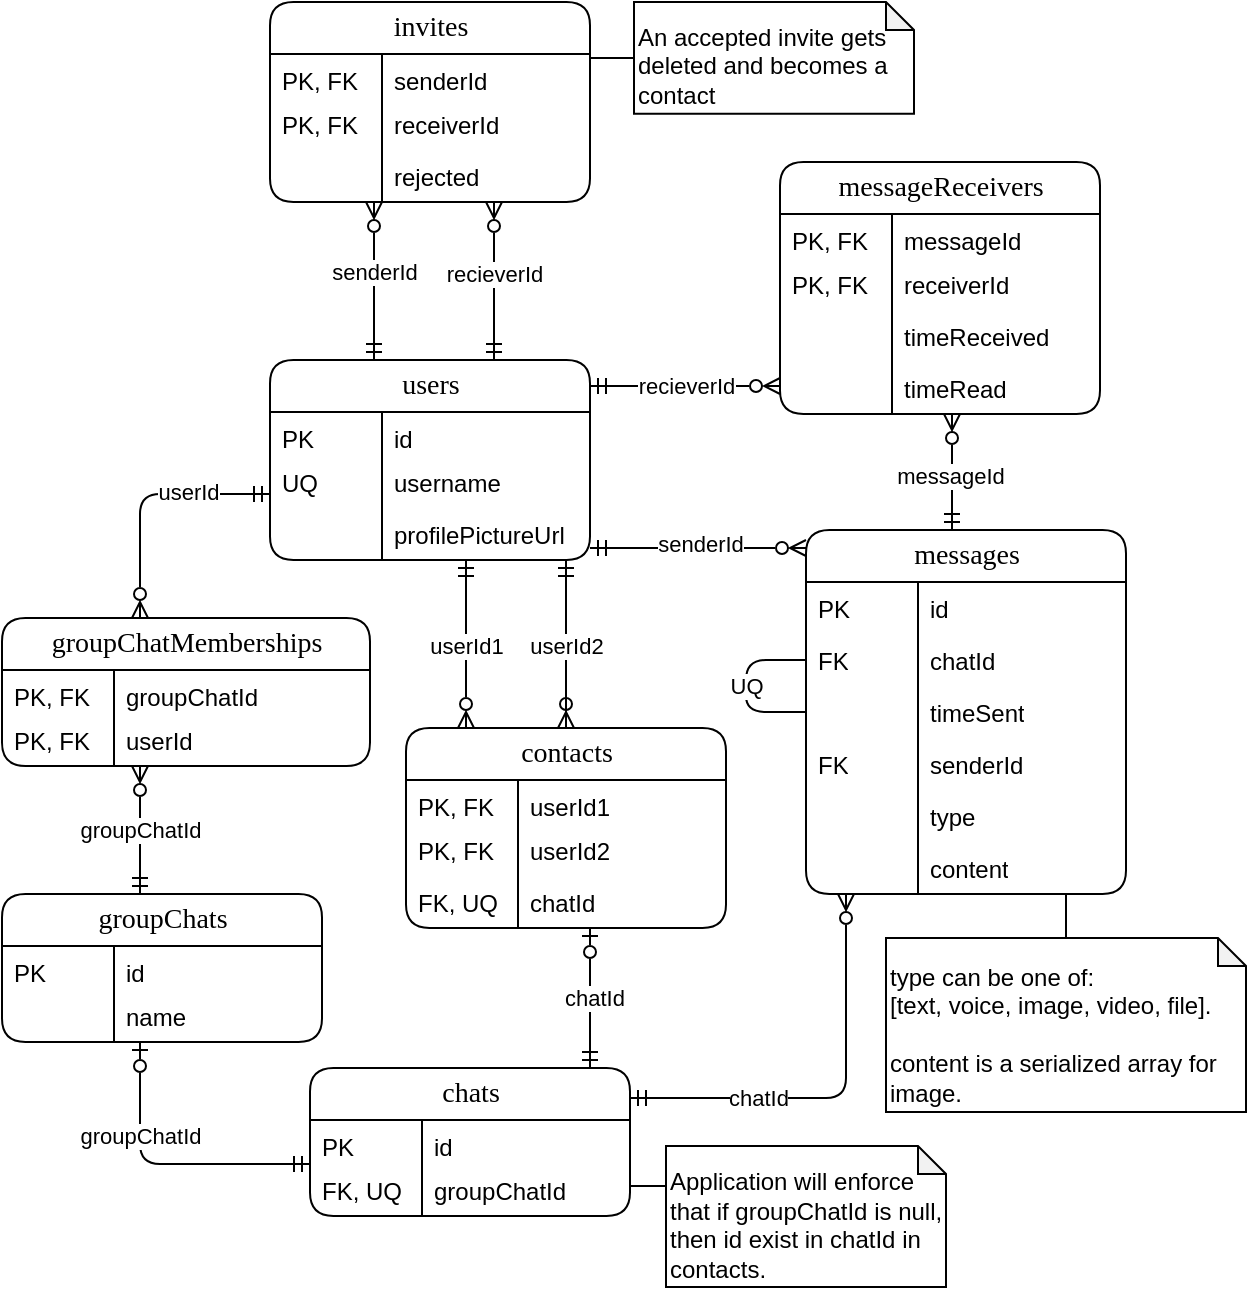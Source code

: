 <mxfile>
    <diagram name="Page-1" id="e56a1550-8fbb-45ad-956c-1786394a9013">
        <mxGraphModel dx="916" dy="521" grid="0" gridSize="10" guides="1" tooltips="1" connect="1" arrows="1" fold="1" page="1" pageScale="1" pageWidth="1100" pageHeight="850" background="none" math="0" shadow="0">
            <root>
                <mxCell id="0"/>
                <mxCell id="1" parent="0"/>
                <mxCell id="2" value="users" style="swimlane;html=1;fontStyle=0;childLayout=stackLayout;horizontal=1;startSize=26;fillColor=none;horizontalStack=0;resizeParent=1;resizeLast=0;collapsible=1;marginBottom=0;swimlaneFillColor=none;align=center;shadow=0;comic=0;labelBackgroundColor=none;strokeWidth=1;fontFamily=Verdana;fontSize=14;rounded=1;" parent="1" vertex="1">
                    <mxGeometry x="373" y="283" width="160" height="100" as="geometry">
                        <mxRectangle x="294" y="285" width="70" height="26" as="alternateBounds"/>
                    </mxGeometry>
                </mxCell>
                <mxCell id="7" value="id" style="shape=partialRectangle;top=0;left=0;right=0;bottom=0;html=1;align=left;verticalAlign=top;fillColor=none;spacingLeft=60;spacingRight=4;whiteSpace=wrap;overflow=hidden;rotatable=0;points=[[0,0.5],[1,0.5]];portConstraint=eastwest;dropTarget=0;rounded=1;" parent="2" vertex="1">
                    <mxGeometry y="26" width="160" height="22" as="geometry"/>
                </mxCell>
                <mxCell id="8" value="PK" style="shape=partialRectangle;top=0;left=0;bottom=0;html=1;fillColor=none;align=left;verticalAlign=top;spacingLeft=4;spacingRight=4;whiteSpace=wrap;overflow=hidden;rotatable=0;points=[];portConstraint=eastwest;part=1;rounded=1;" parent="7" vertex="1" connectable="0">
                    <mxGeometry width="56" height="22" as="geometry"/>
                </mxCell>
                <mxCell id="9" value="username" style="shape=partialRectangle;top=0;left=0;right=0;bottom=0;html=1;align=left;verticalAlign=top;fillColor=none;spacingLeft=60;spacingRight=4;whiteSpace=wrap;overflow=hidden;rotatable=0;points=[[0,0.5],[1,0.5]];portConstraint=eastwest;dropTarget=0;rounded=1;" parent="2" vertex="1">
                    <mxGeometry y="48" width="160" height="26" as="geometry"/>
                </mxCell>
                <mxCell id="10" value="UQ" style="shape=partialRectangle;top=0;left=0;bottom=0;html=1;fillColor=none;align=left;verticalAlign=top;spacingLeft=4;spacingRight=4;whiteSpace=wrap;overflow=hidden;rotatable=0;points=[];portConstraint=eastwest;part=1;rounded=1;" parent="9" vertex="1" connectable="0">
                    <mxGeometry width="56" height="26" as="geometry"/>
                </mxCell>
                <mxCell id="13" value="profilePictureUrl" style="shape=partialRectangle;top=0;left=0;right=0;bottom=0;html=1;align=left;verticalAlign=top;fillColor=none;spacingLeft=60;spacingRight=4;whiteSpace=wrap;overflow=hidden;rotatable=0;points=[[0,0.5],[1,0.5]];portConstraint=eastwest;dropTarget=0;rounded=1;" parent="2" vertex="1">
                    <mxGeometry y="74" width="160" height="26" as="geometry"/>
                </mxCell>
                <mxCell id="14" value="" style="shape=partialRectangle;top=0;left=0;bottom=0;html=1;fillColor=none;align=left;verticalAlign=top;spacingLeft=4;spacingRight=4;whiteSpace=wrap;overflow=hidden;rotatable=0;points=[];portConstraint=eastwest;part=1;rounded=1;" parent="13" vertex="1" connectable="0">
                    <mxGeometry width="56" height="26" as="geometry"/>
                </mxCell>
                <mxCell id="29" value="contacts" style="swimlane;html=1;fontStyle=0;childLayout=stackLayout;horizontal=1;startSize=26;fillColor=none;horizontalStack=0;resizeParent=1;resizeLast=0;collapsible=1;marginBottom=0;swimlaneFillColor=none;align=center;shadow=0;comic=0;labelBackgroundColor=none;strokeWidth=1;fontFamily=Verdana;fontSize=14;rounded=1;" parent="1" vertex="1">
                    <mxGeometry x="441" y="467" width="160" height="100" as="geometry">
                        <mxRectangle x="224" y="485" width="90" height="26" as="alternateBounds"/>
                    </mxGeometry>
                </mxCell>
                <mxCell id="30" value="userId1" style="shape=partialRectangle;top=0;left=0;right=0;bottom=0;html=1;align=left;verticalAlign=top;fillColor=none;spacingLeft=60;spacingRight=4;whiteSpace=wrap;overflow=hidden;rotatable=0;points=[[0,0.5],[1,0.5]];portConstraint=eastwest;dropTarget=0;rounded=1;" parent="29" vertex="1">
                    <mxGeometry y="26" width="160" height="22" as="geometry"/>
                </mxCell>
                <mxCell id="31" value="PK, FK" style="shape=partialRectangle;top=0;left=0;bottom=0;html=1;fillColor=none;align=left;verticalAlign=top;spacingLeft=4;spacingRight=4;whiteSpace=wrap;overflow=hidden;rotatable=0;points=[];portConstraint=eastwest;part=1;rounded=1;" parent="30" vertex="1" connectable="0">
                    <mxGeometry width="56" height="22" as="geometry"/>
                </mxCell>
                <mxCell id="32" value="userId2" style="shape=partialRectangle;top=0;left=0;right=0;bottom=0;html=1;align=left;verticalAlign=top;fillColor=none;spacingLeft=60;spacingRight=4;whiteSpace=wrap;overflow=hidden;rotatable=0;points=[[0,0.5],[1,0.5]];portConstraint=eastwest;dropTarget=0;rounded=1;" parent="29" vertex="1">
                    <mxGeometry y="48" width="160" height="26" as="geometry"/>
                </mxCell>
                <mxCell id="33" value="PK, FK" style="shape=partialRectangle;top=0;left=0;bottom=0;html=1;fillColor=none;align=left;verticalAlign=top;spacingLeft=4;spacingRight=4;whiteSpace=wrap;overflow=hidden;rotatable=0;points=[];portConstraint=eastwest;part=1;rounded=1;" parent="32" vertex="1" connectable="0">
                    <mxGeometry width="56" height="26" as="geometry"/>
                </mxCell>
                <mxCell id="121" value="chatId" style="shape=partialRectangle;top=0;left=0;right=0;bottom=0;html=1;align=left;verticalAlign=top;fillColor=none;spacingLeft=60;spacingRight=4;whiteSpace=wrap;overflow=hidden;rotatable=0;points=[[0,0.5],[1,0.5]];portConstraint=eastwest;dropTarget=0;rounded=1;" parent="29" vertex="1">
                    <mxGeometry y="74" width="160" height="26" as="geometry"/>
                </mxCell>
                <mxCell id="122" value="FK, UQ" style="shape=partialRectangle;top=0;left=0;bottom=0;html=1;fillColor=none;align=left;verticalAlign=top;spacingLeft=4;spacingRight=4;whiteSpace=wrap;overflow=hidden;rotatable=0;points=[];portConstraint=eastwest;part=1;rounded=1;" parent="121" vertex="1" connectable="0">
                    <mxGeometry width="56" height="26" as="geometry"/>
                </mxCell>
                <mxCell id="145" style="edgeStyle=orthogonalEdgeStyle;html=1;startArrow=ERzeroToMany;startFill=0;endArrow=ERmandOne;endFill=0;" parent="1" source="41" target="2" edge="1">
                    <mxGeometry relative="1" as="geometry">
                        <Array as="points">
                            <mxPoint x="425" y="242"/>
                            <mxPoint x="425" y="242"/>
                        </Array>
                    </mxGeometry>
                </mxCell>
                <mxCell id="146" value="senderId" style="edgeLabel;html=1;align=center;verticalAlign=middle;resizable=0;points=[];rounded=1;" parent="145" vertex="1" connectable="0">
                    <mxGeometry x="-0.34" relative="1" as="geometry">
                        <mxPoint y="9" as="offset"/>
                    </mxGeometry>
                </mxCell>
                <mxCell id="147" style="edgeStyle=orthogonalEdgeStyle;html=1;startArrow=ERzeroToMany;startFill=0;endArrow=ERmandOne;endFill=0;" parent="1" source="41" target="2" edge="1">
                    <mxGeometry relative="1" as="geometry">
                        <Array as="points">
                            <mxPoint x="485" y="232"/>
                            <mxPoint x="485" y="232"/>
                        </Array>
                    </mxGeometry>
                </mxCell>
                <mxCell id="148" value="recieverId" style="edgeLabel;html=1;align=center;verticalAlign=middle;resizable=0;points=[];rounded=1;" parent="147" vertex="1" connectable="0">
                    <mxGeometry x="-0.276" relative="1" as="geometry">
                        <mxPoint y="7" as="offset"/>
                    </mxGeometry>
                </mxCell>
                <mxCell id="41" value="invites" style="swimlane;html=1;fontStyle=0;childLayout=stackLayout;horizontal=1;startSize=26;fillColor=none;horizontalStack=0;resizeParent=1;resizeLast=0;collapsible=1;marginBottom=0;swimlaneFillColor=none;align=center;shadow=0;comic=0;labelBackgroundColor=none;strokeWidth=1;fontFamily=Verdana;fontSize=14;rounded=1;" parent="1" vertex="1">
                    <mxGeometry x="373" y="104" width="160" height="100" as="geometry">
                        <mxRectangle x="294" y="122" width="80" height="26" as="alternateBounds"/>
                    </mxGeometry>
                </mxCell>
                <mxCell id="42" value="senderId" style="shape=partialRectangle;top=0;left=0;right=0;bottom=0;html=1;align=left;verticalAlign=top;fillColor=none;spacingLeft=60;spacingRight=4;whiteSpace=wrap;overflow=hidden;rotatable=0;points=[[0,0.5],[1,0.5]];portConstraint=eastwest;dropTarget=0;rounded=1;" parent="41" vertex="1">
                    <mxGeometry y="26" width="160" height="22" as="geometry"/>
                </mxCell>
                <mxCell id="43" value="PK, FK" style="shape=partialRectangle;top=0;left=0;bottom=0;html=1;fillColor=none;align=left;verticalAlign=top;spacingLeft=4;spacingRight=4;whiteSpace=wrap;overflow=hidden;rotatable=0;points=[];portConstraint=eastwest;part=1;rounded=1;" parent="42" vertex="1" connectable="0">
                    <mxGeometry width="56" height="22" as="geometry"/>
                </mxCell>
                <mxCell id="44" value="receiverId" style="shape=partialRectangle;top=0;left=0;right=0;bottom=0;html=1;align=left;verticalAlign=top;fillColor=none;spacingLeft=60;spacingRight=4;whiteSpace=wrap;overflow=hidden;rotatable=0;points=[[0,0.5],[1,0.5]];portConstraint=eastwest;dropTarget=0;rounded=1;" parent="41" vertex="1">
                    <mxGeometry y="48" width="160" height="26" as="geometry"/>
                </mxCell>
                <mxCell id="45" value="PK, FK" style="shape=partialRectangle;top=0;left=0;bottom=0;html=1;fillColor=none;align=left;verticalAlign=top;spacingLeft=4;spacingRight=4;whiteSpace=wrap;overflow=hidden;rotatable=0;points=[];portConstraint=eastwest;part=1;rounded=1;" parent="44" vertex="1" connectable="0">
                    <mxGeometry width="56" height="26" as="geometry"/>
                </mxCell>
                <mxCell id="46" value="rejected" style="shape=partialRectangle;top=0;left=0;right=0;bottom=0;html=1;align=left;verticalAlign=top;fillColor=none;spacingLeft=60;spacingRight=4;whiteSpace=wrap;overflow=hidden;rotatable=0;points=[[0,0.5],[1,0.5]];portConstraint=eastwest;dropTarget=0;rounded=1;" parent="41" vertex="1">
                    <mxGeometry y="74" width="160" height="26" as="geometry"/>
                </mxCell>
                <mxCell id="47" value="" style="shape=partialRectangle;top=0;left=0;bottom=0;html=1;fillColor=none;align=left;verticalAlign=top;spacingLeft=4;spacingRight=4;whiteSpace=wrap;overflow=hidden;rotatable=0;points=[];portConstraint=eastwest;part=1;rounded=1;" parent="46" vertex="1" connectable="0">
                    <mxGeometry width="56" height="26" as="geometry"/>
                </mxCell>
                <mxCell id="52" style="edgeStyle=orthogonalEdgeStyle;html=1;startArrow=ERmandOne;startFill=0;endArrow=ERzeroToMany;endFill=0;" parent="1" source="2" target="29" edge="1">
                    <mxGeometry relative="1" as="geometry">
                        <mxPoint x="443" y="442" as="sourcePoint"/>
                        <mxPoint x="444" y="467" as="targetPoint"/>
                        <Array as="points">
                            <mxPoint x="521" y="462"/>
                            <mxPoint x="521" y="462"/>
                        </Array>
                    </mxGeometry>
                </mxCell>
                <mxCell id="167" value="userId2" style="edgeLabel;html=1;align=center;verticalAlign=middle;resizable=0;points=[];" parent="52" vertex="1" connectable="0">
                    <mxGeometry x="-0.191" relative="1" as="geometry">
                        <mxPoint y="9" as="offset"/>
                    </mxGeometry>
                </mxCell>
                <mxCell id="59" value="chats" style="swimlane;html=1;fontStyle=0;childLayout=stackLayout;horizontal=1;startSize=26;fillColor=none;horizontalStack=0;resizeParent=1;resizeLast=0;collapsible=1;marginBottom=0;swimlaneFillColor=none;align=center;shadow=0;comic=0;labelBackgroundColor=none;strokeWidth=1;fontFamily=Verdana;fontSize=14;rounded=1;" parent="1" vertex="1">
                    <mxGeometry x="393" y="637" width="160" height="74" as="geometry"/>
                </mxCell>
                <mxCell id="60" value="id" style="shape=partialRectangle;top=0;left=0;right=0;bottom=0;html=1;align=left;verticalAlign=top;fillColor=none;spacingLeft=60;spacingRight=4;whiteSpace=wrap;overflow=hidden;rotatable=0;points=[[0,0.5],[1,0.5]];portConstraint=eastwest;dropTarget=0;rounded=1;" parent="59" vertex="1">
                    <mxGeometry y="26" width="160" height="22" as="geometry"/>
                </mxCell>
                <mxCell id="61" value="PK" style="shape=partialRectangle;top=0;left=0;bottom=0;html=1;fillColor=none;align=left;verticalAlign=top;spacingLeft=4;spacingRight=4;whiteSpace=wrap;overflow=hidden;rotatable=0;points=[];portConstraint=eastwest;part=1;rounded=1;" parent="60" vertex="1" connectable="0">
                    <mxGeometry width="56" height="22" as="geometry"/>
                </mxCell>
                <mxCell id="64" value="groupChatId" style="shape=partialRectangle;top=0;left=0;right=0;bottom=0;html=1;align=left;verticalAlign=top;fillColor=none;spacingLeft=60;spacingRight=4;whiteSpace=wrap;overflow=hidden;rotatable=0;points=[[0,0.5],[1,0.5]];portConstraint=eastwest;dropTarget=0;rounded=1;" parent="59" vertex="1">
                    <mxGeometry y="48" width="160" height="26" as="geometry"/>
                </mxCell>
                <mxCell id="65" value="FK, UQ" style="shape=partialRectangle;top=0;left=0;bottom=0;html=1;fillColor=none;align=left;verticalAlign=top;spacingLeft=4;spacingRight=4;whiteSpace=wrap;overflow=hidden;rotatable=0;points=[];portConstraint=eastwest;part=1;rounded=1;" parent="64" vertex="1" connectable="0">
                    <mxGeometry width="56" height="26" as="geometry"/>
                </mxCell>
                <mxCell id="176" style="edgeStyle=orthogonalEdgeStyle;html=1;endArrow=ERzeroToMany;endFill=0;startArrow=ERmandOne;startFill=0;" parent="1" source="68" target="170" edge="1">
                    <mxGeometry relative="1" as="geometry">
                        <Array as="points">
                            <mxPoint x="308" y="519"/>
                            <mxPoint x="308" y="519"/>
                        </Array>
                    </mxGeometry>
                </mxCell>
                <mxCell id="177" value="groupChatId" style="edgeLabel;html=1;align=center;verticalAlign=middle;resizable=0;points=[];" parent="176" vertex="1" connectable="0">
                    <mxGeometry x="0.302" y="1" relative="1" as="geometry">
                        <mxPoint x="1" y="9" as="offset"/>
                    </mxGeometry>
                </mxCell>
                <mxCell id="68" value="groupChats" style="swimlane;html=1;fontStyle=0;childLayout=stackLayout;horizontal=1;startSize=26;fillColor=none;horizontalStack=0;resizeParent=1;resizeLast=0;collapsible=1;marginBottom=0;swimlaneFillColor=none;align=center;shadow=0;comic=0;labelBackgroundColor=none;strokeWidth=1;fontFamily=Verdana;fontSize=14;rounded=1;" parent="1" vertex="1">
                    <mxGeometry x="239" y="550" width="160" height="74" as="geometry">
                        <mxRectangle x="414" y="485" width="110" height="26" as="alternateBounds"/>
                    </mxGeometry>
                </mxCell>
                <mxCell id="69" value="id" style="shape=partialRectangle;top=0;left=0;right=0;bottom=0;html=1;align=left;verticalAlign=top;fillColor=none;spacingLeft=60;spacingRight=4;whiteSpace=wrap;overflow=hidden;rotatable=0;points=[[0,0.5],[1,0.5]];portConstraint=eastwest;dropTarget=0;rounded=1;" parent="68" vertex="1">
                    <mxGeometry y="26" width="160" height="22" as="geometry"/>
                </mxCell>
                <mxCell id="70" value="PK" style="shape=partialRectangle;top=0;left=0;bottom=0;html=1;fillColor=none;align=left;verticalAlign=top;spacingLeft=4;spacingRight=4;whiteSpace=wrap;overflow=hidden;rotatable=0;points=[];portConstraint=eastwest;part=1;rounded=1;" parent="69" vertex="1" connectable="0">
                    <mxGeometry width="56" height="22" as="geometry"/>
                </mxCell>
                <mxCell id="71" value="name" style="shape=partialRectangle;top=0;left=0;right=0;bottom=0;html=1;align=left;verticalAlign=top;fillColor=none;spacingLeft=60;spacingRight=4;whiteSpace=wrap;overflow=hidden;rotatable=0;points=[[0,0.5],[1,0.5]];portConstraint=eastwest;dropTarget=0;rounded=1;" parent="68" vertex="1">
                    <mxGeometry y="48" width="160" height="26" as="geometry"/>
                </mxCell>
                <mxCell id="72" value="" style="shape=partialRectangle;top=0;left=0;bottom=0;html=1;fillColor=none;align=left;verticalAlign=top;spacingLeft=4;spacingRight=4;whiteSpace=wrap;overflow=hidden;rotatable=0;points=[];portConstraint=eastwest;part=1;rounded=1;" parent="71" vertex="1" connectable="0">
                    <mxGeometry width="56" height="26" as="geometry"/>
                </mxCell>
                <mxCell id="83" value="" style="edgeStyle=orthogonalEdgeStyle;html=1;endArrow=ERmandOne;endFill=0;startArrow=ERzeroToOne;startFill=0;" parent="1" source="29" target="59" edge="1">
                    <mxGeometry relative="1" as="geometry">
                        <mxPoint x="413" y="521" as="sourcePoint"/>
                        <mxPoint x="413" y="598" as="targetPoint"/>
                        <Array as="points">
                            <mxPoint x="533" y="602"/>
                            <mxPoint x="533" y="602"/>
                        </Array>
                    </mxGeometry>
                </mxCell>
                <mxCell id="165" value="chatId" style="edgeLabel;html=1;align=center;verticalAlign=middle;resizable=0;points=[];" parent="83" vertex="1" connectable="0">
                    <mxGeometry x="-0.174" relative="1" as="geometry">
                        <mxPoint x="2" y="6" as="offset"/>
                    </mxGeometry>
                </mxCell>
                <mxCell id="94" value="" style="edgeStyle=orthogonalEdgeStyle;html=1;startArrow=ERzeroToOne;startFill=0;endArrow=ERmandOne;endFill=0;" parent="1" source="68" target="59" edge="1">
                    <mxGeometry relative="1" as="geometry">
                        <mxPoint x="533" y="547" as="sourcePoint"/>
                        <mxPoint x="533" y="597" as="targetPoint"/>
                        <Array as="points">
                            <mxPoint x="308" y="685"/>
                        </Array>
                    </mxGeometry>
                </mxCell>
                <mxCell id="166" value="groupChatId" style="edgeLabel;html=1;align=center;verticalAlign=middle;resizable=0;points=[];" parent="94" vertex="1" connectable="0">
                    <mxGeometry x="-0.297" y="1" relative="1" as="geometry">
                        <mxPoint x="-1" y="-5" as="offset"/>
                    </mxGeometry>
                </mxCell>
                <mxCell id="104" style="edgeStyle=orthogonalEdgeStyle;html=1;startArrow=ERzeroToMany;startFill=0;endArrow=ERmandOne;endFill=0;" parent="1" source="95" target="59" edge="1">
                    <mxGeometry relative="1" as="geometry">
                        <Array as="points">
                            <mxPoint x="661" y="652"/>
                        </Array>
                        <mxPoint x="588" y="657.4" as="sourcePoint"/>
                    </mxGeometry>
                </mxCell>
                <mxCell id="151" value="chatId" style="edgeLabel;html=1;align=center;verticalAlign=middle;resizable=0;points=[];rounded=1;" parent="104" vertex="1" connectable="0">
                    <mxGeometry x="0.469" relative="1" as="geometry">
                        <mxPoint x="8" as="offset"/>
                    </mxGeometry>
                </mxCell>
                <mxCell id="149" style="edgeStyle=orthogonalEdgeStyle;html=1;startArrow=ERzeroToMany;startFill=0;endArrow=ERmandOne;endFill=0;" parent="1" edge="1" target="2" source="95">
                    <mxGeometry relative="1" as="geometry">
                        <Array as="points">
                            <mxPoint x="589" y="377"/>
                            <mxPoint x="589" y="377"/>
                        </Array>
                        <mxPoint x="641" y="382" as="sourcePoint"/>
                        <mxPoint x="533" y="382" as="targetPoint"/>
                    </mxGeometry>
                </mxCell>
                <mxCell id="150" value="senderId" style="edgeLabel;html=1;align=center;verticalAlign=middle;resizable=0;points=[];rounded=1;" parent="149" vertex="1" connectable="0">
                    <mxGeometry x="0.159" y="1" relative="1" as="geometry">
                        <mxPoint x="9" y="-3" as="offset"/>
                    </mxGeometry>
                </mxCell>
                <mxCell id="95" value="messages" style="swimlane;html=1;fontStyle=0;childLayout=stackLayout;horizontal=1;startSize=26;fillColor=none;horizontalStack=0;resizeParent=1;resizeLast=0;collapsible=1;marginBottom=0;swimlaneFillColor=none;align=center;shadow=0;comic=0;labelBackgroundColor=none;strokeWidth=1;fontFamily=Verdana;fontSize=14;rounded=1;" parent="1" vertex="1">
                    <mxGeometry x="641" y="368" width="160" height="182" as="geometry">
                        <mxRectangle x="609" y="386" width="100" height="26" as="alternateBounds"/>
                    </mxGeometry>
                </mxCell>
                <mxCell id="128" value="UQ" style="edgeStyle=orthogonalEdgeStyle;html=1;startArrow=none;startFill=0;endArrow=none;endFill=0;" parent="95" source="98" target="100" edge="1">
                    <mxGeometry relative="1" as="geometry">
                        <Array as="points">
                            <mxPoint x="-30" y="65"/>
                            <mxPoint x="-30" y="91"/>
                        </Array>
                    </mxGeometry>
                </mxCell>
                <mxCell id="131" value="id" style="shape=partialRectangle;top=0;left=0;right=0;bottom=0;html=1;align=left;verticalAlign=top;fillColor=none;spacingLeft=60;spacingRight=4;whiteSpace=wrap;overflow=hidden;rotatable=0;points=[[0,0.5],[1,0.5]];portConstraint=eastwest;dropTarget=0;rounded=1;" parent="95" vertex="1">
                    <mxGeometry y="26" width="160" height="26" as="geometry"/>
                </mxCell>
                <mxCell id="132" value="PK" style="shape=partialRectangle;top=0;left=0;bottom=0;html=1;fillColor=none;align=left;verticalAlign=top;spacingLeft=4;spacingRight=4;whiteSpace=wrap;overflow=hidden;rotatable=0;points=[];portConstraint=eastwest;part=1;rounded=1;" parent="131" vertex="1" connectable="0">
                    <mxGeometry width="56" height="26" as="geometry"/>
                </mxCell>
                <mxCell id="98" value="chatId" style="shape=partialRectangle;top=0;left=0;right=0;bottom=0;html=1;align=left;verticalAlign=top;fillColor=none;spacingLeft=60;spacingRight=4;whiteSpace=wrap;overflow=hidden;rotatable=0;points=[[0,0.5],[1,0.5]];portConstraint=eastwest;dropTarget=0;rounded=1;" parent="95" vertex="1">
                    <mxGeometry y="52" width="160" height="26" as="geometry"/>
                </mxCell>
                <mxCell id="99" value="FK" style="shape=partialRectangle;top=0;left=0;bottom=0;html=1;fillColor=none;align=left;verticalAlign=top;spacingLeft=4;spacingRight=4;whiteSpace=wrap;overflow=hidden;rotatable=0;points=[];portConstraint=eastwest;part=1;rounded=1;" parent="98" vertex="1" connectable="0">
                    <mxGeometry width="56" height="26" as="geometry"/>
                </mxCell>
                <mxCell id="100" value="timeSent" style="shape=partialRectangle;top=0;left=0;right=0;bottom=0;html=1;align=left;verticalAlign=top;fillColor=none;spacingLeft=60;spacingRight=4;whiteSpace=wrap;overflow=hidden;rotatable=0;points=[[0,0.5],[1,0.5]];portConstraint=eastwest;dropTarget=0;rounded=1;" parent="95" vertex="1">
                    <mxGeometry y="78" width="160" height="26" as="geometry"/>
                </mxCell>
                <mxCell id="101" value="" style="shape=partialRectangle;top=0;left=0;bottom=0;html=1;fillColor=none;align=left;verticalAlign=top;spacingLeft=4;spacingRight=4;whiteSpace=wrap;overflow=hidden;rotatable=0;points=[];portConstraint=eastwest;part=1;rounded=1;" parent="100" vertex="1" connectable="0">
                    <mxGeometry width="56" height="26" as="geometry"/>
                </mxCell>
                <mxCell id="116" value="senderId" style="shape=partialRectangle;top=0;left=0;right=0;bottom=0;html=1;align=left;verticalAlign=top;fillColor=none;spacingLeft=60;spacingRight=4;whiteSpace=wrap;overflow=hidden;rotatable=0;points=[[0,0.5],[1,0.5]];portConstraint=eastwest;dropTarget=0;rounded=1;" parent="95" vertex="1">
                    <mxGeometry y="104" width="160" height="26" as="geometry"/>
                </mxCell>
                <mxCell id="117" value="FK" style="shape=partialRectangle;top=0;left=0;bottom=0;html=1;fillColor=none;align=left;verticalAlign=top;spacingLeft=4;spacingRight=4;whiteSpace=wrap;overflow=hidden;rotatable=0;points=[];portConstraint=eastwest;part=1;rounded=1;" parent="116" vertex="1" connectable="0">
                    <mxGeometry width="56" height="26" as="geometry"/>
                </mxCell>
                <mxCell id="112" value="type" style="shape=partialRectangle;top=0;left=0;right=0;bottom=0;html=1;align=left;verticalAlign=top;fillColor=none;spacingLeft=60;spacingRight=4;whiteSpace=wrap;overflow=hidden;rotatable=0;points=[[0,0.5],[1,0.5]];portConstraint=eastwest;dropTarget=0;rounded=1;" parent="95" vertex="1">
                    <mxGeometry y="130" width="160" height="26" as="geometry"/>
                </mxCell>
                <mxCell id="113" value="" style="shape=partialRectangle;top=0;left=0;bottom=0;html=1;fillColor=none;align=left;verticalAlign=top;spacingLeft=4;spacingRight=4;whiteSpace=wrap;overflow=hidden;rotatable=0;points=[];portConstraint=eastwest;part=1;rounded=1;" parent="112" vertex="1" connectable="0">
                    <mxGeometry width="56" height="26" as="geometry"/>
                </mxCell>
                <mxCell id="114" value="content" style="shape=partialRectangle;top=0;left=0;right=0;bottom=0;html=1;align=left;verticalAlign=top;fillColor=none;spacingLeft=60;spacingRight=4;whiteSpace=wrap;overflow=hidden;rotatable=0;points=[[0,0.5],[1,0.5]];portConstraint=eastwest;dropTarget=0;rounded=1;" parent="95" vertex="1">
                    <mxGeometry y="156" width="160" height="26" as="geometry"/>
                </mxCell>
                <mxCell id="115" value="" style="shape=partialRectangle;top=0;left=0;bottom=0;html=1;fillColor=none;align=left;verticalAlign=top;spacingLeft=4;spacingRight=4;whiteSpace=wrap;overflow=hidden;rotatable=0;points=[];portConstraint=eastwest;part=1;rounded=1;" parent="114" vertex="1" connectable="0">
                    <mxGeometry width="56" height="26" as="geometry"/>
                </mxCell>
                <mxCell id="152" style="edgeStyle=orthogonalEdgeStyle;html=1;startArrow=ERzeroToMany;startFill=0;endArrow=ERmandOne;endFill=0;" parent="1" source="137" target="2" edge="1">
                    <mxGeometry relative="1" as="geometry">
                        <Array as="points">
                            <mxPoint x="558" y="296"/>
                            <mxPoint x="558" y="296"/>
                        </Array>
                    </mxGeometry>
                </mxCell>
                <mxCell id="157" value="recieverId" style="edgeLabel;html=1;align=center;verticalAlign=middle;resizable=0;points=[];rounded=1;" parent="152" vertex="1" connectable="0">
                    <mxGeometry x="0.187" relative="1" as="geometry">
                        <mxPoint x="9" as="offset"/>
                    </mxGeometry>
                </mxCell>
                <mxCell id="155" style="edgeStyle=orthogonalEdgeStyle;html=1;startArrow=ERzeroToMany;startFill=0;endArrow=ERmandOne;endFill=0;" parent="1" source="137" target="95" edge="1">
                    <mxGeometry relative="1" as="geometry">
                        <Array as="points">
                            <mxPoint x="714" y="344"/>
                            <mxPoint x="714" y="344"/>
                        </Array>
                    </mxGeometry>
                </mxCell>
                <mxCell id="156" value="messageId" style="edgeLabel;html=1;align=center;verticalAlign=middle;resizable=0;points=[];rounded=1;" parent="155" vertex="1" connectable="0">
                    <mxGeometry x="-0.276" y="-1" relative="1" as="geometry">
                        <mxPoint y="10" as="offset"/>
                    </mxGeometry>
                </mxCell>
                <mxCell id="137" value="messageReceivers" style="swimlane;html=1;fontStyle=0;childLayout=stackLayout;horizontal=1;startSize=26;fillColor=none;horizontalStack=0;resizeParent=1;resizeLast=0;collapsible=1;marginBottom=0;swimlaneFillColor=none;align=center;shadow=0;comic=0;labelBackgroundColor=none;strokeWidth=1;fontFamily=Verdana;fontSize=14;rounded=1;" parent="1" vertex="1">
                    <mxGeometry x="628.0" y="184" width="160" height="126" as="geometry">
                        <mxRectangle x="549.0" y="202" width="160" height="26" as="alternateBounds"/>
                    </mxGeometry>
                </mxCell>
                <mxCell id="138" value="messageId" style="shape=partialRectangle;top=0;left=0;right=0;bottom=0;html=1;align=left;verticalAlign=top;fillColor=none;spacingLeft=60;spacingRight=4;whiteSpace=wrap;overflow=hidden;rotatable=0;points=[[0,0.5],[1,0.5]];portConstraint=eastwest;dropTarget=0;rounded=1;" parent="137" vertex="1">
                    <mxGeometry y="26" width="160" height="22" as="geometry"/>
                </mxCell>
                <mxCell id="139" value="PK, FK" style="shape=partialRectangle;top=0;left=0;bottom=0;html=1;fillColor=none;align=left;verticalAlign=top;spacingLeft=4;spacingRight=4;whiteSpace=wrap;overflow=hidden;rotatable=0;points=[];portConstraint=eastwest;part=1;rounded=1;" parent="138" vertex="1" connectable="0">
                    <mxGeometry width="56" height="22" as="geometry"/>
                </mxCell>
                <mxCell id="140" value="receiverId" style="shape=partialRectangle;top=0;left=0;right=0;bottom=0;html=1;align=left;verticalAlign=top;fillColor=none;spacingLeft=60;spacingRight=4;whiteSpace=wrap;overflow=hidden;rotatable=0;points=[[0,0.5],[1,0.5]];portConstraint=eastwest;dropTarget=0;rounded=1;" parent="137" vertex="1">
                    <mxGeometry y="48" width="160" height="26" as="geometry"/>
                </mxCell>
                <mxCell id="141" value="PK, FK" style="shape=partialRectangle;top=0;left=0;bottom=0;html=1;fillColor=none;align=left;verticalAlign=top;spacingLeft=4;spacingRight=4;whiteSpace=wrap;overflow=hidden;rotatable=0;points=[];portConstraint=eastwest;part=1;rounded=1;" parent="140" vertex="1" connectable="0">
                    <mxGeometry width="56" height="26" as="geometry"/>
                </mxCell>
                <mxCell id="133" value="timeReceived" style="shape=partialRectangle;top=0;left=0;right=0;bottom=0;html=1;align=left;verticalAlign=top;fillColor=none;spacingLeft=60;spacingRight=4;whiteSpace=wrap;overflow=hidden;rotatable=0;points=[[0,0.5],[1,0.5]];portConstraint=eastwest;dropTarget=0;rounded=1;" parent="137" vertex="1">
                    <mxGeometry y="74" width="160" height="26" as="geometry"/>
                </mxCell>
                <mxCell id="134" value="" style="shape=partialRectangle;top=0;left=0;bottom=0;html=1;fillColor=none;align=left;verticalAlign=top;spacingLeft=4;spacingRight=4;whiteSpace=wrap;overflow=hidden;rotatable=0;points=[];portConstraint=eastwest;part=1;rounded=1;" parent="133" vertex="1" connectable="0">
                    <mxGeometry width="56" height="26" as="geometry"/>
                </mxCell>
                <mxCell id="135" value="timeRead" style="shape=partialRectangle;top=0;left=0;right=0;bottom=0;html=1;align=left;verticalAlign=top;fillColor=none;spacingLeft=60;spacingRight=4;whiteSpace=wrap;overflow=hidden;rotatable=0;points=[[0,0.5],[1,0.5]];portConstraint=eastwest;dropTarget=0;rounded=1;" parent="137" vertex="1">
                    <mxGeometry y="100" width="160" height="26" as="geometry"/>
                </mxCell>
                <mxCell id="136" value="" style="shape=partialRectangle;top=0;left=0;bottom=0;html=1;fillColor=none;align=left;verticalAlign=top;spacingLeft=4;spacingRight=4;whiteSpace=wrap;overflow=hidden;rotatable=0;points=[];portConstraint=eastwest;part=1;rounded=1;" parent="135" vertex="1" connectable="0">
                    <mxGeometry width="56" height="26" as="geometry"/>
                </mxCell>
                <mxCell id="160" style="edgeStyle=orthogonalEdgeStyle;html=1;endArrow=none;endFill=0;" parent="1" source="158" target="59" edge="1">
                    <mxGeometry relative="1" as="geometry">
                        <Array as="points">
                            <mxPoint x="561" y="696"/>
                            <mxPoint x="561" y="696"/>
                        </Array>
                    </mxGeometry>
                </mxCell>
                <mxCell id="158" value="Application will enforce that if groupChatId is null, then id exist in chatId in contacts." style="shape=note;whiteSpace=wrap;html=1;backgroundOutline=1;darkOpacity=0.05;size=14;align=left;verticalAlign=bottom;rounded=1;" parent="1" vertex="1">
                    <mxGeometry x="571" y="676" width="140" height="70.5" as="geometry"/>
                </mxCell>
                <mxCell id="162" style="edgeStyle=orthogonalEdgeStyle;html=1;endArrow=none;endFill=0;" parent="1" source="161" target="41" edge="1">
                    <mxGeometry relative="1" as="geometry">
                        <Array as="points">
                            <mxPoint x="543" y="132"/>
                            <mxPoint x="543" y="132"/>
                        </Array>
                    </mxGeometry>
                </mxCell>
                <mxCell id="161" value="An accepted invite gets deleted and becomes a contact" style="shape=note;whiteSpace=wrap;html=1;backgroundOutline=1;darkOpacity=0.05;size=14;align=left;verticalAlign=bottom;rounded=1;" parent="1" vertex="1">
                    <mxGeometry x="555" y="104" width="140" height="55.88" as="geometry"/>
                </mxCell>
                <mxCell id="164" style="edgeStyle=orthogonalEdgeStyle;html=1;endArrow=none;endFill=0;" parent="1" source="163" target="95" edge="1">
                    <mxGeometry relative="1" as="geometry">
                        <Array as="points">
                            <mxPoint x="771" y="512"/>
                            <mxPoint x="771" y="512"/>
                        </Array>
                    </mxGeometry>
                </mxCell>
                <mxCell id="163" value="type can be one of:&lt;br&gt;[text, voice, image, video, file].&lt;br&gt;&lt;br&gt;content is a serialized array for image." style="shape=note;whiteSpace=wrap;html=1;backgroundOutline=1;darkOpacity=0.05;size=14;align=left;horizontal=1;verticalAlign=bottom;rounded=1;" parent="1" vertex="1">
                    <mxGeometry x="681" y="572" width="180" height="87" as="geometry"/>
                </mxCell>
                <mxCell id="168" style="edgeStyle=orthogonalEdgeStyle;html=1;startArrow=ERmandOne;startFill=0;endArrow=ERzeroToMany;endFill=0;" parent="1" source="2" target="29" edge="1">
                    <mxGeometry relative="1" as="geometry">
                        <mxPoint x="393" y="394.0" as="sourcePoint"/>
                        <mxPoint x="393" y="467" as="targetPoint"/>
                        <Array as="points">
                            <mxPoint x="471" y="422"/>
                            <mxPoint x="471" y="422"/>
                        </Array>
                    </mxGeometry>
                </mxCell>
                <mxCell id="169" value="userId1" style="edgeLabel;html=1;align=center;verticalAlign=middle;resizable=0;points=[];" parent="168" vertex="1" connectable="0">
                    <mxGeometry x="-0.191" relative="1" as="geometry">
                        <mxPoint y="9" as="offset"/>
                    </mxGeometry>
                </mxCell>
                <mxCell id="175" style="edgeStyle=orthogonalEdgeStyle;html=1;endArrow=ERmandOne;endFill=0;startArrow=ERzeroToMany;startFill=0;" parent="1" source="170" target="2" edge="1">
                    <mxGeometry relative="1" as="geometry">
                        <Array as="points">
                            <mxPoint x="308" y="350"/>
                        </Array>
                    </mxGeometry>
                </mxCell>
                <mxCell id="178" value="userId" style="edgeLabel;html=1;align=center;verticalAlign=middle;resizable=0;points=[];" parent="175" vertex="1" connectable="0">
                    <mxGeometry x="0.234" relative="1" as="geometry">
                        <mxPoint x="7" y="-1" as="offset"/>
                    </mxGeometry>
                </mxCell>
                <mxCell id="170" value="groupChatMemberships" style="swimlane;html=1;fontStyle=0;childLayout=stackLayout;horizontal=1;startSize=26;fillColor=none;horizontalStack=0;resizeParent=1;resizeLast=0;collapsible=1;marginBottom=0;swimlaneFillColor=none;align=center;shadow=0;comic=0;labelBackgroundColor=none;strokeWidth=1;fontFamily=Verdana;fontSize=14;rounded=1;" parent="1" vertex="1">
                    <mxGeometry x="239" y="412" width="184" height="74" as="geometry">
                        <mxRectangle x="414" y="485" width="110" height="26" as="alternateBounds"/>
                    </mxGeometry>
                </mxCell>
                <mxCell id="171" value="groupChatId" style="shape=partialRectangle;top=0;left=0;right=0;bottom=0;html=1;align=left;verticalAlign=top;fillColor=none;spacingLeft=60;spacingRight=4;whiteSpace=wrap;overflow=hidden;rotatable=0;points=[[0,0.5],[1,0.5]];portConstraint=eastwest;dropTarget=0;rounded=1;" parent="170" vertex="1">
                    <mxGeometry y="26" width="184" height="22" as="geometry"/>
                </mxCell>
                <mxCell id="172" value="PK, FK" style="shape=partialRectangle;top=0;left=0;bottom=0;html=1;fillColor=none;align=left;verticalAlign=top;spacingLeft=4;spacingRight=4;whiteSpace=wrap;overflow=hidden;rotatable=0;points=[];portConstraint=eastwest;part=1;rounded=1;" parent="171" vertex="1" connectable="0">
                    <mxGeometry width="56" height="22" as="geometry"/>
                </mxCell>
                <mxCell id="173" value="userId" style="shape=partialRectangle;top=0;left=0;right=0;bottom=0;html=1;align=left;verticalAlign=top;fillColor=none;spacingLeft=60;spacingRight=4;whiteSpace=wrap;overflow=hidden;rotatable=0;points=[[0,0.5],[1,0.5]];portConstraint=eastwest;dropTarget=0;rounded=1;" parent="170" vertex="1">
                    <mxGeometry y="48" width="184" height="26" as="geometry"/>
                </mxCell>
                <mxCell id="174" value="PK, FK" style="shape=partialRectangle;top=0;left=0;bottom=0;html=1;fillColor=none;align=left;verticalAlign=top;spacingLeft=4;spacingRight=4;whiteSpace=wrap;overflow=hidden;rotatable=0;points=[];portConstraint=eastwest;part=1;rounded=1;" parent="173" vertex="1" connectable="0">
                    <mxGeometry width="56" height="26" as="geometry"/>
                </mxCell>
            </root>
        </mxGraphModel>
    </diagram>
</mxfile>

